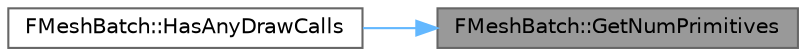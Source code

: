 digraph "FMeshBatch::GetNumPrimitives"
{
 // INTERACTIVE_SVG=YES
 // LATEX_PDF_SIZE
  bgcolor="transparent";
  edge [fontname=Helvetica,fontsize=10,labelfontname=Helvetica,labelfontsize=10];
  node [fontname=Helvetica,fontsize=10,shape=box,height=0.2,width=0.4];
  rankdir="RL";
  Node1 [id="Node000001",label="FMeshBatch::GetNumPrimitives",height=0.2,width=0.4,color="gray40", fillcolor="grey60", style="filled", fontcolor="black",tooltip=" "];
  Node1 -> Node2 [id="edge1_Node000001_Node000002",dir="back",color="steelblue1",style="solid",tooltip=" "];
  Node2 [id="Node000002",label="FMeshBatch::HasAnyDrawCalls",height=0.2,width=0.4,color="grey40", fillcolor="white", style="filled",URL="$d4/d3d/structFMeshBatch.html#a79b781b48cd8648e73cc47a3483117a6",tooltip=" "];
}
